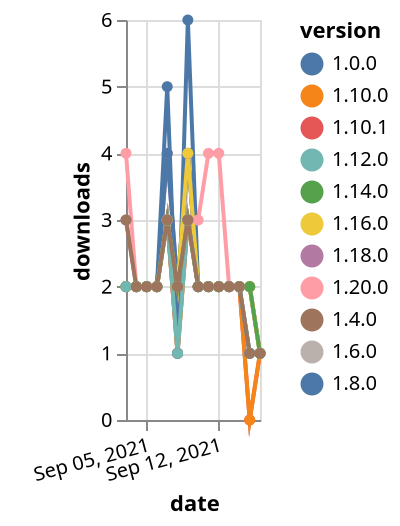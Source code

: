 {"$schema": "https://vega.github.io/schema/vega-lite/v5.json", "description": "A simple bar chart with embedded data.", "data": {"values": [{"date": "2021-09-03", "total": 2581, "delta": 2, "version": "1.6.0"}, {"date": "2021-09-04", "total": 2583, "delta": 2, "version": "1.6.0"}, {"date": "2021-09-05", "total": 2585, "delta": 2, "version": "1.6.0"}, {"date": "2021-09-06", "total": 2587, "delta": 2, "version": "1.6.0"}, {"date": "2021-09-07", "total": 2590, "delta": 3, "version": "1.6.0"}, {"date": "2021-09-08", "total": 2591, "delta": 1, "version": "1.6.0"}, {"date": "2021-09-09", "total": 2595, "delta": 4, "version": "1.6.0"}, {"date": "2021-09-10", "total": 2597, "delta": 2, "version": "1.6.0"}, {"date": "2021-09-11", "total": 2599, "delta": 2, "version": "1.6.0"}, {"date": "2021-09-12", "total": 2601, "delta": 2, "version": "1.6.0"}, {"date": "2021-09-13", "total": 2603, "delta": 2, "version": "1.6.0"}, {"date": "2021-09-14", "total": 2605, "delta": 2, "version": "1.6.0"}, {"date": "2021-09-15", "total": 2606, "delta": 1, "version": "1.6.0"}, {"date": "2021-09-16", "total": 2607, "delta": 1, "version": "1.6.0"}, {"date": "2021-09-03", "total": 1849, "delta": 2, "version": "1.10.1"}, {"date": "2021-09-04", "total": 1851, "delta": 2, "version": "1.10.1"}, {"date": "2021-09-05", "total": 1853, "delta": 2, "version": "1.10.1"}, {"date": "2021-09-06", "total": 1855, "delta": 2, "version": "1.10.1"}, {"date": "2021-09-07", "total": 1858, "delta": 3, "version": "1.10.1"}, {"date": "2021-09-08", "total": 1859, "delta": 1, "version": "1.10.1"}, {"date": "2021-09-09", "total": 1862, "delta": 3, "version": "1.10.1"}, {"date": "2021-09-10", "total": 1864, "delta": 2, "version": "1.10.1"}, {"date": "2021-09-11", "total": 1866, "delta": 2, "version": "1.10.1"}, {"date": "2021-09-12", "total": 1868, "delta": 2, "version": "1.10.1"}, {"date": "2021-09-13", "total": 1870, "delta": 2, "version": "1.10.1"}, {"date": "2021-09-14", "total": 1872, "delta": 2, "version": "1.10.1"}, {"date": "2021-09-15", "total": 1872, "delta": 0, "version": "1.10.1"}, {"date": "2021-09-16", "total": 1873, "delta": 1, "version": "1.10.1"}, {"date": "2021-09-03", "total": 756, "delta": 3, "version": "1.18.0"}, {"date": "2021-09-04", "total": 758, "delta": 2, "version": "1.18.0"}, {"date": "2021-09-05", "total": 760, "delta": 2, "version": "1.18.0"}, {"date": "2021-09-06", "total": 762, "delta": 2, "version": "1.18.0"}, {"date": "2021-09-07", "total": 766, "delta": 4, "version": "1.18.0"}, {"date": "2021-09-08", "total": 768, "delta": 2, "version": "1.18.0"}, {"date": "2021-09-09", "total": 772, "delta": 4, "version": "1.18.0"}, {"date": "2021-09-10", "total": 774, "delta": 2, "version": "1.18.0"}, {"date": "2021-09-11", "total": 776, "delta": 2, "version": "1.18.0"}, {"date": "2021-09-12", "total": 778, "delta": 2, "version": "1.18.0"}, {"date": "2021-09-13", "total": 780, "delta": 2, "version": "1.18.0"}, {"date": "2021-09-14", "total": 782, "delta": 2, "version": "1.18.0"}, {"date": "2021-09-15", "total": 784, "delta": 2, "version": "1.18.0"}, {"date": "2021-09-16", "total": 785, "delta": 1, "version": "1.18.0"}, {"date": "2021-09-03", "total": 2482, "delta": 2, "version": "1.8.0"}, {"date": "2021-09-04", "total": 2484, "delta": 2, "version": "1.8.0"}, {"date": "2021-09-05", "total": 2486, "delta": 2, "version": "1.8.0"}, {"date": "2021-09-06", "total": 2488, "delta": 2, "version": "1.8.0"}, {"date": "2021-09-07", "total": 2492, "delta": 4, "version": "1.8.0"}, {"date": "2021-09-08", "total": 2494, "delta": 2, "version": "1.8.0"}, {"date": "2021-09-09", "total": 2498, "delta": 4, "version": "1.8.0"}, {"date": "2021-09-10", "total": 2500, "delta": 2, "version": "1.8.0"}, {"date": "2021-09-11", "total": 2502, "delta": 2, "version": "1.8.0"}, {"date": "2021-09-12", "total": 2504, "delta": 2, "version": "1.8.0"}, {"date": "2021-09-13", "total": 2506, "delta": 2, "version": "1.8.0"}, {"date": "2021-09-14", "total": 2508, "delta": 2, "version": "1.8.0"}, {"date": "2021-09-15", "total": 2510, "delta": 2, "version": "1.8.0"}, {"date": "2021-09-16", "total": 2511, "delta": 1, "version": "1.8.0"}, {"date": "2021-09-03", "total": 2040, "delta": 2, "version": "1.10.0"}, {"date": "2021-09-04", "total": 2042, "delta": 2, "version": "1.10.0"}, {"date": "2021-09-05", "total": 2044, "delta": 2, "version": "1.10.0"}, {"date": "2021-09-06", "total": 2046, "delta": 2, "version": "1.10.0"}, {"date": "2021-09-07", "total": 2049, "delta": 3, "version": "1.10.0"}, {"date": "2021-09-08", "total": 2050, "delta": 1, "version": "1.10.0"}, {"date": "2021-09-09", "total": 2053, "delta": 3, "version": "1.10.0"}, {"date": "2021-09-10", "total": 2055, "delta": 2, "version": "1.10.0"}, {"date": "2021-09-11", "total": 2057, "delta": 2, "version": "1.10.0"}, {"date": "2021-09-12", "total": 2059, "delta": 2, "version": "1.10.0"}, {"date": "2021-09-13", "total": 2061, "delta": 2, "version": "1.10.0"}, {"date": "2021-09-14", "total": 2063, "delta": 2, "version": "1.10.0"}, {"date": "2021-09-15", "total": 2063, "delta": 0, "version": "1.10.0"}, {"date": "2021-09-16", "total": 2064, "delta": 1, "version": "1.10.0"}, {"date": "2021-09-03", "total": 249, "delta": 4, "version": "1.20.0"}, {"date": "2021-09-04", "total": 251, "delta": 2, "version": "1.20.0"}, {"date": "2021-09-05", "total": 253, "delta": 2, "version": "1.20.0"}, {"date": "2021-09-06", "total": 255, "delta": 2, "version": "1.20.0"}, {"date": "2021-09-07", "total": 258, "delta": 3, "version": "1.20.0"}, {"date": "2021-09-08", "total": 260, "delta": 2, "version": "1.20.0"}, {"date": "2021-09-09", "total": 263, "delta": 3, "version": "1.20.0"}, {"date": "2021-09-10", "total": 266, "delta": 3, "version": "1.20.0"}, {"date": "2021-09-11", "total": 270, "delta": 4, "version": "1.20.0"}, {"date": "2021-09-12", "total": 274, "delta": 4, "version": "1.20.0"}, {"date": "2021-09-13", "total": 276, "delta": 2, "version": "1.20.0"}, {"date": "2021-09-14", "total": 278, "delta": 2, "version": "1.20.0"}, {"date": "2021-09-15", "total": 280, "delta": 2, "version": "1.20.0"}, {"date": "2021-09-16", "total": 281, "delta": 1, "version": "1.20.0"}, {"date": "2021-09-03", "total": 3520, "delta": 2, "version": "1.0.0"}, {"date": "2021-09-04", "total": 3522, "delta": 2, "version": "1.0.0"}, {"date": "2021-09-05", "total": 3524, "delta": 2, "version": "1.0.0"}, {"date": "2021-09-06", "total": 3526, "delta": 2, "version": "1.0.0"}, {"date": "2021-09-07", "total": 3531, "delta": 5, "version": "1.0.0"}, {"date": "2021-09-08", "total": 3532, "delta": 1, "version": "1.0.0"}, {"date": "2021-09-09", "total": 3538, "delta": 6, "version": "1.0.0"}, {"date": "2021-09-10", "total": 3540, "delta": 2, "version": "1.0.0"}, {"date": "2021-09-11", "total": 3542, "delta": 2, "version": "1.0.0"}, {"date": "2021-09-12", "total": 3544, "delta": 2, "version": "1.0.0"}, {"date": "2021-09-13", "total": 3546, "delta": 2, "version": "1.0.0"}, {"date": "2021-09-14", "total": 3548, "delta": 2, "version": "1.0.0"}, {"date": "2021-09-15", "total": 3549, "delta": 1, "version": "1.0.0"}, {"date": "2021-09-16", "total": 3550, "delta": 1, "version": "1.0.0"}, {"date": "2021-09-03", "total": 1017, "delta": 2, "version": "1.16.0"}, {"date": "2021-09-04", "total": 1019, "delta": 2, "version": "1.16.0"}, {"date": "2021-09-05", "total": 1021, "delta": 2, "version": "1.16.0"}, {"date": "2021-09-06", "total": 1023, "delta": 2, "version": "1.16.0"}, {"date": "2021-09-07", "total": 1026, "delta": 3, "version": "1.16.0"}, {"date": "2021-09-08", "total": 1028, "delta": 2, "version": "1.16.0"}, {"date": "2021-09-09", "total": 1032, "delta": 4, "version": "1.16.0"}, {"date": "2021-09-10", "total": 1034, "delta": 2, "version": "1.16.0"}, {"date": "2021-09-11", "total": 1036, "delta": 2, "version": "1.16.0"}, {"date": "2021-09-12", "total": 1038, "delta": 2, "version": "1.16.0"}, {"date": "2021-09-13", "total": 1040, "delta": 2, "version": "1.16.0"}, {"date": "2021-09-14", "total": 1042, "delta": 2, "version": "1.16.0"}, {"date": "2021-09-15", "total": 1044, "delta": 2, "version": "1.16.0"}, {"date": "2021-09-16", "total": 1045, "delta": 1, "version": "1.16.0"}, {"date": "2021-09-03", "total": 1472, "delta": 2, "version": "1.14.0"}, {"date": "2021-09-04", "total": 1474, "delta": 2, "version": "1.14.0"}, {"date": "2021-09-05", "total": 1476, "delta": 2, "version": "1.14.0"}, {"date": "2021-09-06", "total": 1478, "delta": 2, "version": "1.14.0"}, {"date": "2021-09-07", "total": 1481, "delta": 3, "version": "1.14.0"}, {"date": "2021-09-08", "total": 1483, "delta": 2, "version": "1.14.0"}, {"date": "2021-09-09", "total": 1486, "delta": 3, "version": "1.14.0"}, {"date": "2021-09-10", "total": 1488, "delta": 2, "version": "1.14.0"}, {"date": "2021-09-11", "total": 1490, "delta": 2, "version": "1.14.0"}, {"date": "2021-09-12", "total": 1492, "delta": 2, "version": "1.14.0"}, {"date": "2021-09-13", "total": 1494, "delta": 2, "version": "1.14.0"}, {"date": "2021-09-14", "total": 1496, "delta": 2, "version": "1.14.0"}, {"date": "2021-09-15", "total": 1498, "delta": 2, "version": "1.14.0"}, {"date": "2021-09-16", "total": 1499, "delta": 1, "version": "1.14.0"}, {"date": "2021-09-03", "total": 1644, "delta": 2, "version": "1.12.0"}, {"date": "2021-09-04", "total": 1646, "delta": 2, "version": "1.12.0"}, {"date": "2021-09-05", "total": 1648, "delta": 2, "version": "1.12.0"}, {"date": "2021-09-06", "total": 1650, "delta": 2, "version": "1.12.0"}, {"date": "2021-09-07", "total": 1653, "delta": 3, "version": "1.12.0"}, {"date": "2021-09-08", "total": 1654, "delta": 1, "version": "1.12.0"}, {"date": "2021-09-09", "total": 1657, "delta": 3, "version": "1.12.0"}, {"date": "2021-09-10", "total": 1659, "delta": 2, "version": "1.12.0"}, {"date": "2021-09-11", "total": 1661, "delta": 2, "version": "1.12.0"}, {"date": "2021-09-12", "total": 1663, "delta": 2, "version": "1.12.0"}, {"date": "2021-09-13", "total": 1665, "delta": 2, "version": "1.12.0"}, {"date": "2021-09-14", "total": 1667, "delta": 2, "version": "1.12.0"}, {"date": "2021-09-15", "total": 1668, "delta": 1, "version": "1.12.0"}, {"date": "2021-09-16", "total": 1669, "delta": 1, "version": "1.12.0"}, {"date": "2021-09-03", "total": 2583, "delta": 3, "version": "1.4.0"}, {"date": "2021-09-04", "total": 2585, "delta": 2, "version": "1.4.0"}, {"date": "2021-09-05", "total": 2587, "delta": 2, "version": "1.4.0"}, {"date": "2021-09-06", "total": 2589, "delta": 2, "version": "1.4.0"}, {"date": "2021-09-07", "total": 2592, "delta": 3, "version": "1.4.0"}, {"date": "2021-09-08", "total": 2594, "delta": 2, "version": "1.4.0"}, {"date": "2021-09-09", "total": 2597, "delta": 3, "version": "1.4.0"}, {"date": "2021-09-10", "total": 2599, "delta": 2, "version": "1.4.0"}, {"date": "2021-09-11", "total": 2601, "delta": 2, "version": "1.4.0"}, {"date": "2021-09-12", "total": 2603, "delta": 2, "version": "1.4.0"}, {"date": "2021-09-13", "total": 2605, "delta": 2, "version": "1.4.0"}, {"date": "2021-09-14", "total": 2607, "delta": 2, "version": "1.4.0"}, {"date": "2021-09-15", "total": 2608, "delta": 1, "version": "1.4.0"}, {"date": "2021-09-16", "total": 2609, "delta": 1, "version": "1.4.0"}]}, "width": "container", "mark": {"type": "line", "point": {"filled": true}}, "encoding": {"x": {"field": "date", "type": "temporal", "timeUnit": "yearmonthdate", "title": "date", "axis": {"labelAngle": -15}}, "y": {"field": "delta", "type": "quantitative", "title": "downloads"}, "color": {"field": "version", "type": "nominal"}, "tooltip": {"field": "delta"}}}